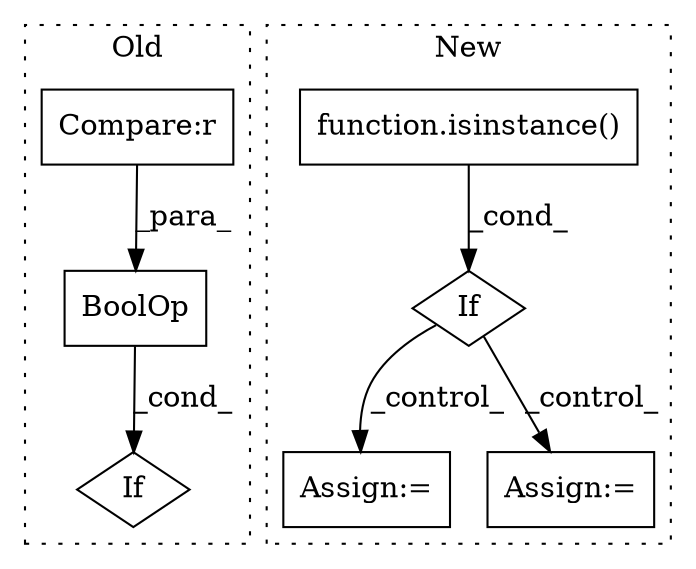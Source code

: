 digraph G {
subgraph cluster0 {
1 [label="BoolOp" a="72" s="21472" l="57" shape="box"];
3 [label="Compare:r" a="40" s="21481" l="48" shape="box"];
4 [label="If" a="96" s="21469" l="3" shape="diamond"];
label = "Old";
style="dotted";
}
subgraph cluster1 {
2 [label="function.isinstance()" a="75" s="21881,21906" l="11,1" shape="box"];
5 [label="Assign:=" a="68" s="22411" l="3" shape="box"];
6 [label="If" a="96" s="21878" l="3" shape="diamond"];
7 [label="Assign:=" a="68" s="22340" l="3" shape="box"];
label = "New";
style="dotted";
}
1 -> 4 [label="_cond_"];
2 -> 6 [label="_cond_"];
3 -> 1 [label="_para_"];
6 -> 7 [label="_control_"];
6 -> 5 [label="_control_"];
}